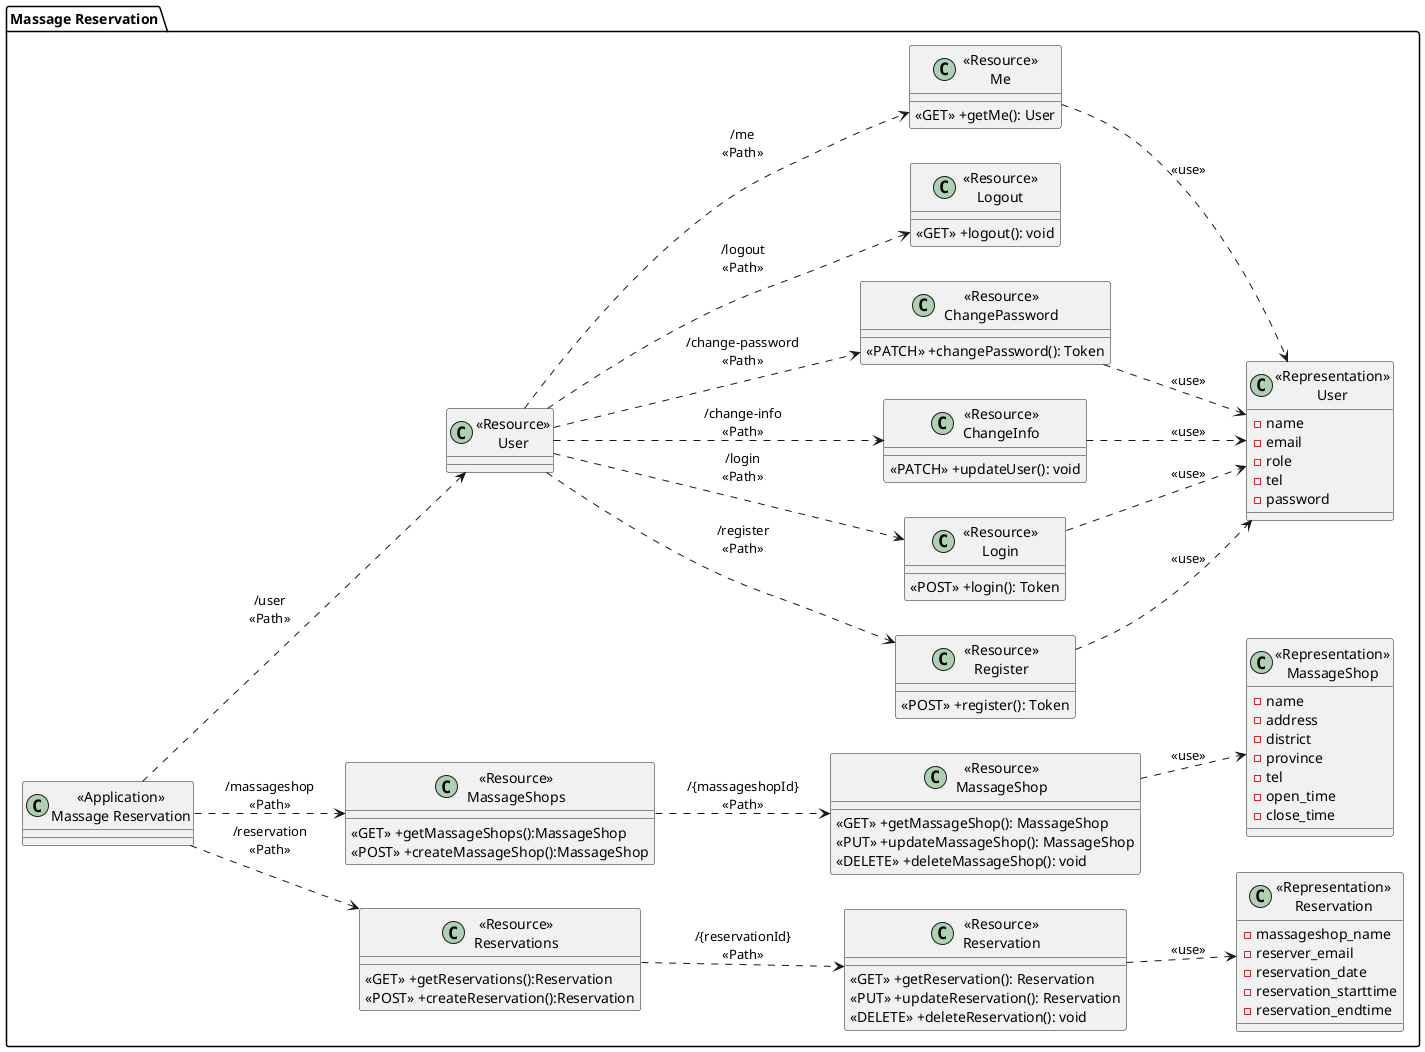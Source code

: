 @startuml
left to right direction
package "Massage Reservation"{
    class "<<Application>>\nMassage Reservation" as MassageReservationService{}

    class "<<Resource>>\nReservations" as ResourceReservations{
        <<GET>> +getReservations():Reservation
        <<POST>> +createReservation():Reservation
    }

    class "<<Resource>>\nReservation" as ResourceReservation{
        <<GET>> +getReservation(): Reservation
        <<PUT>> +updateReservation(): Reservation
        <<DELETE>> +deleteReservation(): void
    }

    class "<<Representation>>\nReservation" as RepresentationReservation {
        -massageshop_name
        -reserver_email
        -reservation_date
        -reservation_starttime
        -reservation_endtime
    }

    class "<<Resource>>\nMassageShops" as ResourceMassageShops{
        <<GET>> +getMassageShops():MassageShop
        <<POST>> +createMassageShop():MassageShop
    }

    class "<<Resource>>\nMassageShop" as ResourceMassageShop{
        <<GET>> +getMassageShop(): MassageShop
        <<PUT>> +updateMassageShop(): MassageShop
        <<DELETE>> +deleteMassageShop(): void
    }

    class "<<Representation>>\nMassageShop" as RepresentationMassageShop {
        -name
        -address
        -district
        -province
        -tel
        -open_time
        -close_time
    }

    class "<<Resource>>\nUser" as ResourceUser{
        
    }

    class "<<Resource>>\nRegister" as ResourceRegister{
        <<POST>> +register(): Token
    }

    class "<<Resource>>\nLogin" as ResourceLogin{
        <<POST>> +login(): Token
    }

     class "<<Resource>>\nChangeInfo" as ResourceChangeInfo{
        <<PATCH>> +updateUser(): void
    }

    class "<<Resource>>\nChangePassword" as ResourceChangePassword{
        <<PATCH>> +changePassword(): Token
    }

    class "<<Resource>>\nLogout" as ResourceLogout{
        <<GET>> +logout(): void
    }

    class "<<Resource>>\nMe" as ResourceMe{
        <<GET>> +getMe(): User
    }

    class "<<Representation>>\nUser" as RepresentationUser {
        -name
        -email
        -role
        -tel
        -password
    }

}

MassageReservationService ..> ResourceUser:"/user\n<<Path>>"
ResourceUser ..> ResourceRegister:"/register\n<<Path>>"
ResourceRegister ..> RepresentationUser: "<<use>>"
ResourceUser ..> ResourceLogin:"/login\n<<Path>>"
ResourceLogin ..> RepresentationUser: "<<use>>"
ResourceUser ..> ResourceChangeInfo:"/change-info\n<<Path>>"
ResourceChangeInfo..> RepresentationUser: "<<use>>"
ResourceUser ..> ResourceChangePassword:"/change-password\n<<Path>>"
ResourceChangePassword ..> RepresentationUser: "<<use>>"
ResourceUser ..> ResourceMe:"/me\n<<Path>>"
ResourceMe ..> RepresentationUser: "<<use>>"
ResourceUser ..> ResourceLogout:"/logout\n<<Path>>"
MassageReservationService ..> ResourceMassageShops:"/massageshop\n<<Path>>"
ResourceMassageShops ..> ResourceMassageShop:"/{massageshopId}\n<<Path>>"
ResourceMassageShop ..> RepresentationMassageShop: "<<use>>"
MassageReservationService ..> ResourceReservations:"/reservation\n<<Path>>"
ResourceReservations ..> ResourceReservation:"/{reservationId}\n<<Path>>"
ResourceReservation ..> RepresentationReservation: "<<use>>"

@enduml